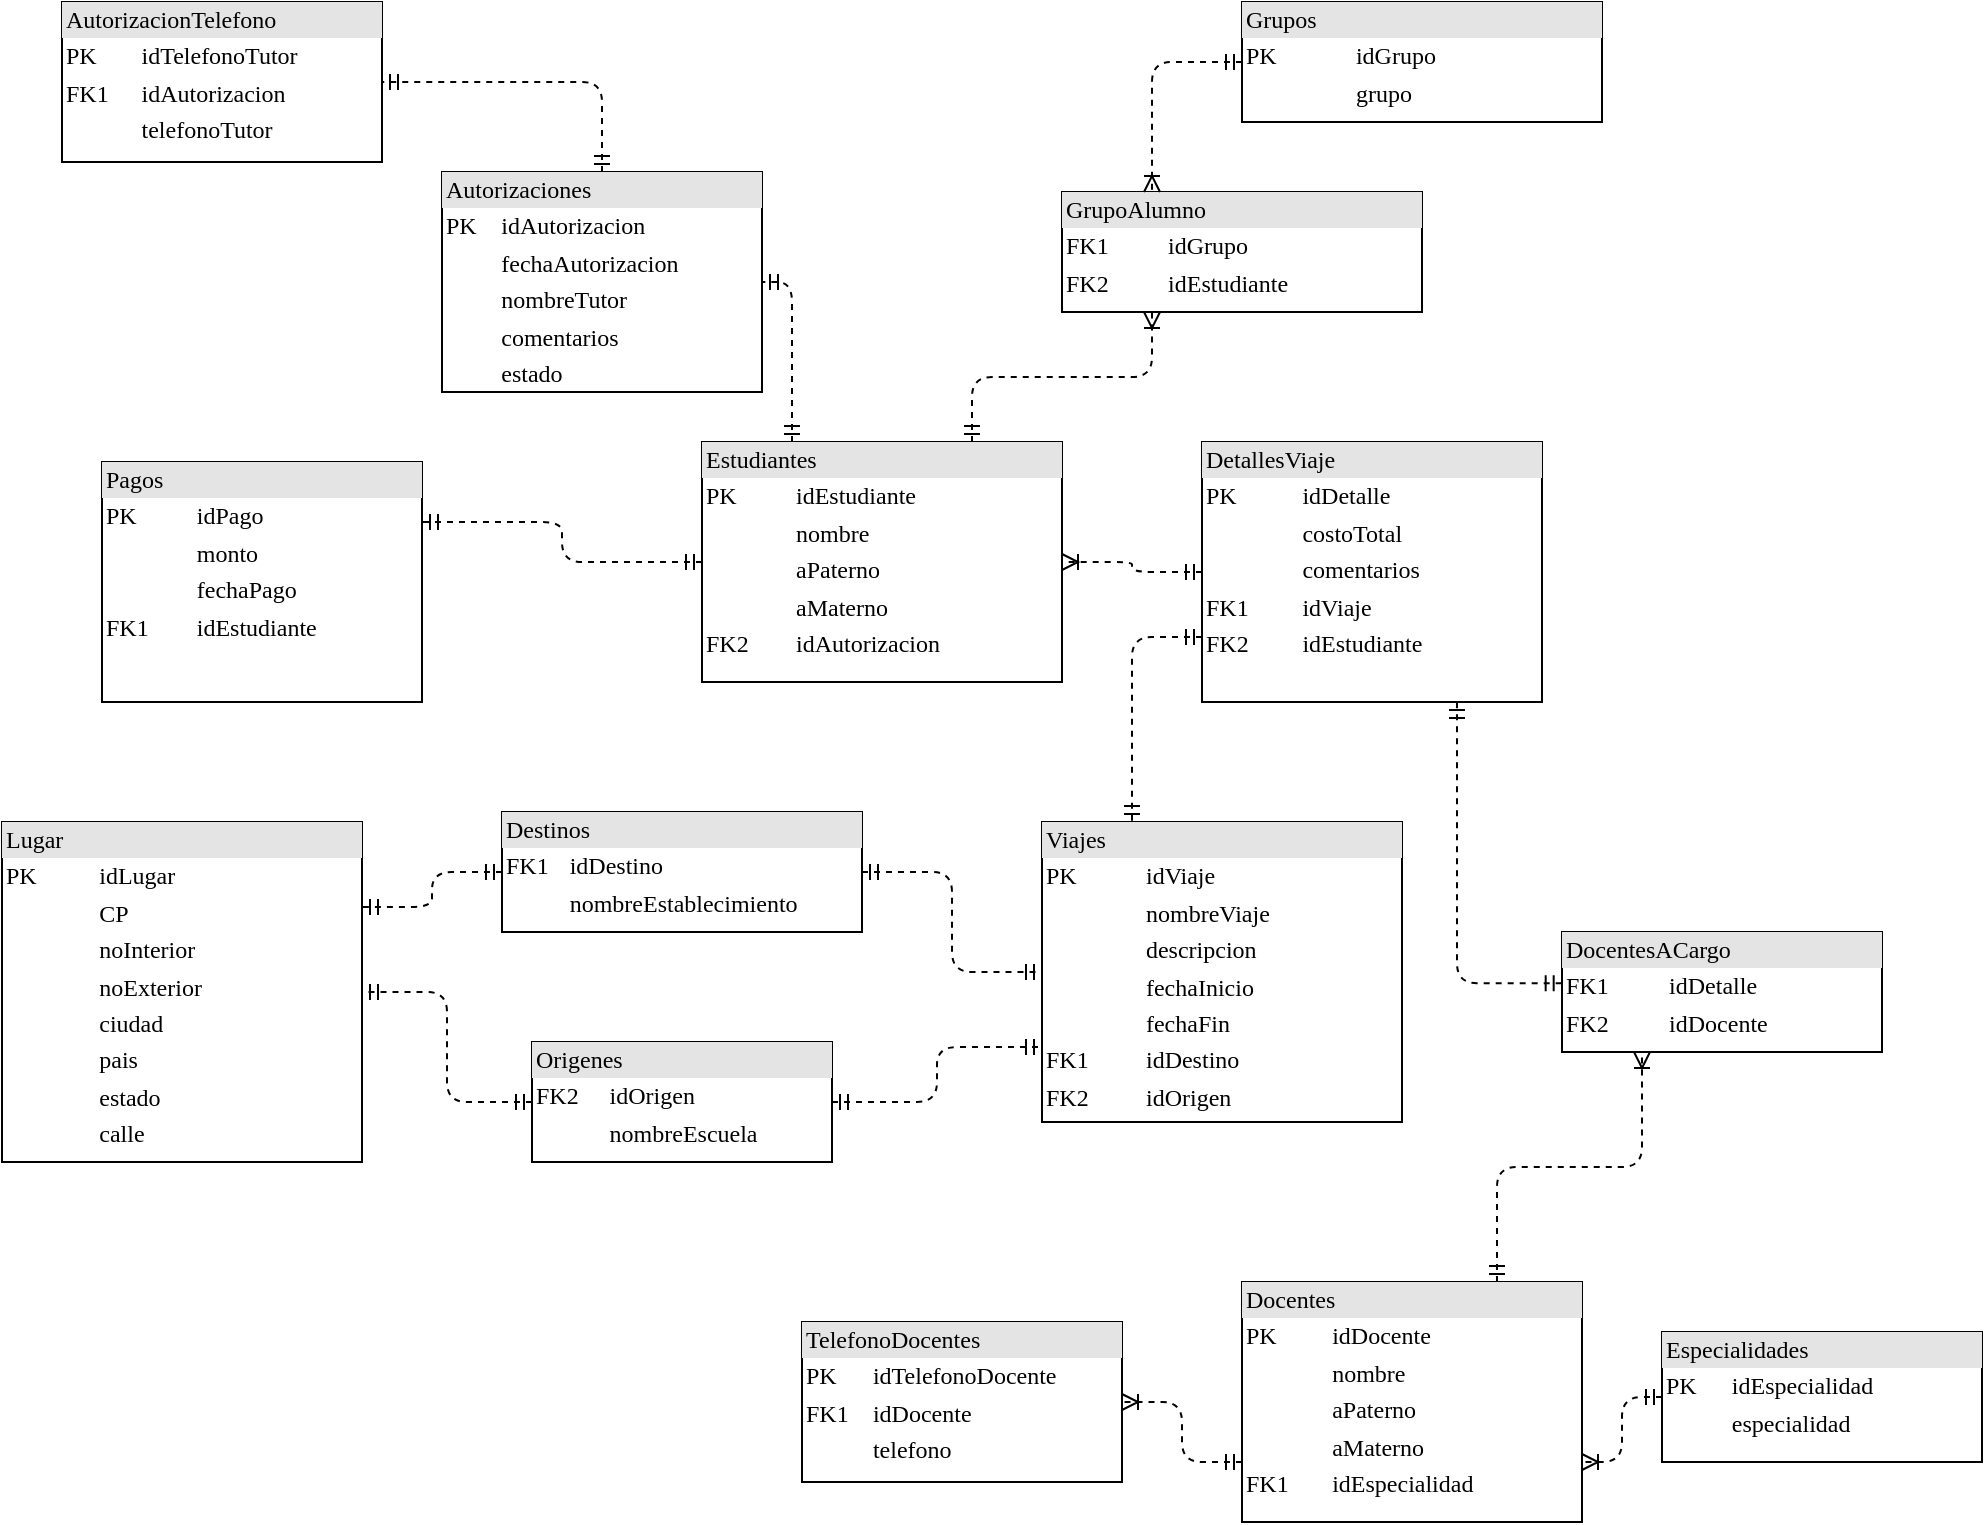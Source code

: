<mxfile version="27.0.9">
  <diagram name="Page-1" id="2ca16b54-16f6-2749-3443-fa8db7711227">
    <mxGraphModel dx="1426" dy="889" grid="1" gridSize="10" guides="1" tooltips="1" connect="1" arrows="1" fold="1" page="1" pageScale="1" pageWidth="1100" pageHeight="850" background="none" math="0" shadow="0">
      <root>
        <mxCell id="0" />
        <mxCell id="1" parent="0" />
        <mxCell id="2ed32ef02a7f4228-20" style="edgeStyle=orthogonalEdgeStyle;html=1;dashed=1;labelBackgroundColor=none;startArrow=ERmandOne;endArrow=ERoneToMany;fontFamily=Verdana;fontSize=12;align=left;exitX=0.75;exitY=0;exitDx=0;exitDy=0;entryX=0.25;entryY=1;entryDx=0;entryDy=0;" parent="1" source="2ed32ef02a7f4228-11" target="AjMwdZ3VQ4zlIAga7tvS-1" edge="1">
          <mxGeometry relative="1" as="geometry">
            <mxPoint x="230" y="165" as="sourcePoint" />
            <mxPoint x="480" y="85" as="targetPoint" />
          </mxGeometry>
        </mxCell>
        <mxCell id="2ed32ef02a7f4228-11" value="&lt;div style=&quot;box-sizing:border-box;width:100%;background:#e4e4e4;padding:2px;&quot;&gt;Estudiantes&lt;/div&gt;&lt;table style=&quot;width:100%;font-size:1em;&quot; cellpadding=&quot;2&quot; cellspacing=&quot;0&quot;&gt;&lt;tbody&gt;&lt;tr&gt;&lt;td&gt;PK&lt;/td&gt;&lt;td&gt;idEstudiante&lt;/td&gt;&lt;/tr&gt;&lt;tr&gt;&lt;td&gt;&lt;/td&gt;&lt;td&gt;nombre&lt;/td&gt;&lt;/tr&gt;&lt;tr&gt;&lt;td&gt;&lt;br&gt;&lt;/td&gt;&lt;td&gt;aPaterno&lt;/td&gt;&lt;/tr&gt;&lt;tr&gt;&lt;td&gt;&lt;br&gt;&lt;/td&gt;&lt;td&gt;aMaterno&lt;/td&gt;&lt;/tr&gt;&lt;tr&gt;&lt;td&gt;FK2&lt;/td&gt;&lt;td&gt;idAutorizacion&lt;/td&gt;&lt;/tr&gt;&lt;/tbody&gt;&lt;/table&gt;" style="verticalAlign=top;align=left;overflow=fill;html=1;rounded=0;shadow=0;comic=0;labelBackgroundColor=none;strokeWidth=1;fontFamily=Verdana;fontSize=12" parent="1" vertex="1">
          <mxGeometry x="400" y="265" width="180" height="120" as="geometry" />
        </mxCell>
        <mxCell id="AjMwdZ3VQ4zlIAga7tvS-1" value="&lt;div style=&quot;box-sizing:border-box;width:100%;background:#e4e4e4;padding:2px;&quot;&gt;GrupoAlumno&lt;/div&gt;&lt;table style=&quot;width:100%;font-size:1em;&quot; cellpadding=&quot;2&quot; cellspacing=&quot;0&quot;&gt;&lt;tbody&gt;&lt;tr&gt;&lt;td&gt;FK1&lt;/td&gt;&lt;td&gt;idGrupo&lt;/td&gt;&lt;/tr&gt;&lt;tr&gt;&lt;td&gt;FK2&lt;/td&gt;&lt;td&gt;idEstudiante&lt;/td&gt;&lt;/tr&gt;&lt;/tbody&gt;&lt;/table&gt;" style="verticalAlign=top;align=left;overflow=fill;html=1;rounded=0;shadow=0;comic=0;labelBackgroundColor=none;strokeWidth=1;fontFamily=Verdana;fontSize=12" parent="1" vertex="1">
          <mxGeometry x="580" y="140" width="180" height="60" as="geometry" />
        </mxCell>
        <mxCell id="AjMwdZ3VQ4zlIAga7tvS-2" value="&lt;div style=&quot;box-sizing:border-box;width:100%;background:#e4e4e4;padding:2px;&quot;&gt;Grupos&lt;/div&gt;&lt;table style=&quot;width:100%;font-size:1em;&quot; cellpadding=&quot;2&quot; cellspacing=&quot;0&quot;&gt;&lt;tbody&gt;&lt;tr&gt;&lt;td&gt;PK&lt;/td&gt;&lt;td&gt;idGrupo&lt;/td&gt;&lt;/tr&gt;&lt;tr&gt;&lt;td&gt;&lt;br&gt;&lt;/td&gt;&lt;td&gt;grupo&lt;/td&gt;&lt;/tr&gt;&lt;/tbody&gt;&lt;/table&gt;" style="verticalAlign=top;align=left;overflow=fill;html=1;rounded=0;shadow=0;comic=0;labelBackgroundColor=none;strokeWidth=1;fontFamily=Verdana;fontSize=12" parent="1" vertex="1">
          <mxGeometry x="670" y="45" width="180" height="60" as="geometry" />
        </mxCell>
        <mxCell id="AjMwdZ3VQ4zlIAga7tvS-3" style="edgeStyle=orthogonalEdgeStyle;html=1;dashed=1;labelBackgroundColor=none;startArrow=ERmandOne;endArrow=ERoneToMany;fontFamily=Verdana;fontSize=12;align=left;exitX=0;exitY=0.5;exitDx=0;exitDy=0;entryX=0.25;entryY=0;entryDx=0;entryDy=0;" parent="1" source="AjMwdZ3VQ4zlIAga7tvS-2" target="AjMwdZ3VQ4zlIAga7tvS-1" edge="1">
          <mxGeometry relative="1" as="geometry">
            <mxPoint x="280" y="274" as="sourcePoint" />
            <mxPoint x="220" y="255" as="targetPoint" />
          </mxGeometry>
        </mxCell>
        <mxCell id="AjMwdZ3VQ4zlIAga7tvS-4" style="edgeStyle=orthogonalEdgeStyle;html=1;dashed=1;labelBackgroundColor=none;startArrow=ERmandOne;endArrow=ERmandOne;fontFamily=Verdana;fontSize=12;align=left;exitX=0.25;exitY=0;exitDx=0;exitDy=0;entryX=1;entryY=0.5;entryDx=0;entryDy=0;endFill=0;" parent="1" source="2ed32ef02a7f4228-11" target="AjMwdZ3VQ4zlIAga7tvS-5" edge="1">
          <mxGeometry relative="1" as="geometry">
            <mxPoint x="510" y="205" as="sourcePoint" />
            <mxPoint x="450" y="216" as="targetPoint" />
          </mxGeometry>
        </mxCell>
        <mxCell id="AjMwdZ3VQ4zlIAga7tvS-5" value="&lt;div style=&quot;box-sizing:border-box;width:100%;background:#e4e4e4;padding:2px;&quot;&gt;Autorizaciones&lt;/div&gt;&lt;table style=&quot;width:100%;font-size:1em;&quot; cellpadding=&quot;2&quot; cellspacing=&quot;0&quot;&gt;&lt;tbody&gt;&lt;tr&gt;&lt;td&gt;PK&lt;/td&gt;&lt;td&gt;idAutorizacion&lt;/td&gt;&lt;/tr&gt;&lt;tr&gt;&lt;td&gt;&lt;/td&gt;&lt;td&gt;fechaAutorizacion&lt;/td&gt;&lt;/tr&gt;&lt;tr&gt;&lt;td&gt;&lt;br&gt;&lt;/td&gt;&lt;td&gt;nombreTutor&lt;/td&gt;&lt;/tr&gt;&lt;tr&gt;&lt;td&gt;&lt;br&gt;&lt;/td&gt;&lt;td&gt;comentarios&lt;/td&gt;&lt;/tr&gt;&lt;tr&gt;&lt;td&gt;&lt;br&gt;&lt;/td&gt;&lt;td&gt;estado&lt;/td&gt;&lt;/tr&gt;&lt;/tbody&gt;&lt;/table&gt;" style="verticalAlign=top;align=left;overflow=fill;html=1;rounded=0;shadow=0;comic=0;labelBackgroundColor=none;strokeWidth=1;fontFamily=Verdana;fontSize=12" parent="1" vertex="1">
          <mxGeometry x="270" y="130" width="160" height="110" as="geometry" />
        </mxCell>
        <mxCell id="AjMwdZ3VQ4zlIAga7tvS-6" value="&lt;div style=&quot;box-sizing:border-box;width:100%;background:#e4e4e4;padding:2px;&quot;&gt;AutorizacionTelefono&lt;/div&gt;&lt;table style=&quot;width:100%;font-size:1em;&quot; cellpadding=&quot;2&quot; cellspacing=&quot;0&quot;&gt;&lt;tbody&gt;&lt;tr&gt;&lt;td&gt;PK&lt;/td&gt;&lt;td&gt;idTelefonoTutor&lt;/td&gt;&lt;/tr&gt;&lt;tr&gt;&lt;td&gt;FK1&lt;/td&gt;&lt;td&gt;idAutorizacion&lt;/td&gt;&lt;/tr&gt;&lt;tr&gt;&lt;td&gt;&lt;br&gt;&lt;/td&gt;&lt;td&gt;telefonoTutor&lt;/td&gt;&lt;/tr&gt;&lt;/tbody&gt;&lt;/table&gt;" style="verticalAlign=top;align=left;overflow=fill;html=1;rounded=0;shadow=0;comic=0;labelBackgroundColor=none;strokeWidth=1;fontFamily=Verdana;fontSize=12" parent="1" vertex="1">
          <mxGeometry x="80" y="45" width="160" height="80" as="geometry" />
        </mxCell>
        <mxCell id="AjMwdZ3VQ4zlIAga7tvS-7" style="edgeStyle=orthogonalEdgeStyle;html=1;dashed=1;labelBackgroundColor=none;startArrow=ERmandOne;endArrow=ERmandOne;fontFamily=Verdana;fontSize=12;align=left;exitX=0.5;exitY=0;exitDx=0;exitDy=0;entryX=1;entryY=0.5;entryDx=0;entryDy=0;endFill=0;" parent="1" source="AjMwdZ3VQ4zlIAga7tvS-5" target="AjMwdZ3VQ4zlIAga7tvS-6" edge="1">
          <mxGeometry relative="1" as="geometry">
            <mxPoint x="309" y="183" as="sourcePoint" />
            <mxPoint x="250" y="207" as="targetPoint" />
          </mxGeometry>
        </mxCell>
        <mxCell id="AjMwdZ3VQ4zlIAga7tvS-8" value="&lt;div style=&quot;box-sizing:border-box;width:100%;background:#e4e4e4;padding:2px;&quot;&gt;DetallesViaje&lt;/div&gt;&lt;table style=&quot;width:100%;font-size:1em;&quot; cellpadding=&quot;2&quot; cellspacing=&quot;0&quot;&gt;&lt;tbody&gt;&lt;tr&gt;&lt;td&gt;PK&lt;/td&gt;&lt;td&gt;idDetalle&lt;/td&gt;&lt;/tr&gt;&lt;tr&gt;&lt;td&gt;&lt;br&gt;&lt;/td&gt;&lt;td&gt;costoTotal&lt;/td&gt;&lt;/tr&gt;&lt;tr&gt;&lt;td&gt;&lt;br&gt;&lt;/td&gt;&lt;td&gt;comentarios&lt;/td&gt;&lt;/tr&gt;&lt;tr&gt;&lt;td&gt;FK1&lt;/td&gt;&lt;td&gt;idViaje&lt;/td&gt;&lt;/tr&gt;&lt;tr&gt;&lt;td&gt;FK2&lt;/td&gt;&lt;td&gt;idEstudiante&lt;/td&gt;&lt;/tr&gt;&lt;/tbody&gt;&lt;/table&gt;" style="verticalAlign=top;align=left;overflow=fill;html=1;rounded=0;shadow=0;comic=0;labelBackgroundColor=none;strokeWidth=1;fontFamily=Verdana;fontSize=12" parent="1" vertex="1">
          <mxGeometry x="650" y="265" width="170" height="130" as="geometry" />
        </mxCell>
        <mxCell id="AjMwdZ3VQ4zlIAga7tvS-9" value="&lt;div style=&quot;box-sizing:border-box;width:100%;background:#e4e4e4;padding:2px;&quot;&gt;DocentesACargo&lt;/div&gt;&lt;table style=&quot;width:100%;font-size:1em;&quot; cellpadding=&quot;2&quot; cellspacing=&quot;0&quot;&gt;&lt;tbody&gt;&lt;tr&gt;&lt;td&gt;FK1&lt;/td&gt;&lt;td&gt;idDetalle&lt;/td&gt;&lt;/tr&gt;&lt;tr&gt;&lt;td&gt;FK2&lt;/td&gt;&lt;td&gt;idDocente&lt;/td&gt;&lt;/tr&gt;&lt;/tbody&gt;&lt;/table&gt;" style="verticalAlign=top;align=left;overflow=fill;html=1;rounded=0;shadow=0;comic=0;labelBackgroundColor=none;strokeWidth=1;fontFamily=Verdana;fontSize=12" parent="1" vertex="1">
          <mxGeometry x="830" y="510" width="160" height="60" as="geometry" />
        </mxCell>
        <mxCell id="AjMwdZ3VQ4zlIAga7tvS-10" value="&lt;div style=&quot;box-sizing:border-box;width:100%;background:#e4e4e4;padding:2px;&quot;&gt;Docentes&lt;/div&gt;&lt;table style=&quot;width:100%;font-size:1em;&quot; cellpadding=&quot;2&quot; cellspacing=&quot;0&quot;&gt;&lt;tbody&gt;&lt;tr&gt;&lt;td&gt;PK&lt;/td&gt;&lt;td&gt;idDocente&lt;/td&gt;&lt;/tr&gt;&lt;tr&gt;&lt;td&gt;&lt;/td&gt;&lt;td&gt;nombre&lt;/td&gt;&lt;/tr&gt;&lt;tr&gt;&lt;td&gt;&lt;br&gt;&lt;/td&gt;&lt;td&gt;aPaterno&lt;/td&gt;&lt;/tr&gt;&lt;tr&gt;&lt;td&gt;&lt;br&gt;&lt;/td&gt;&lt;td&gt;aMaterno&lt;/td&gt;&lt;/tr&gt;&lt;tr&gt;&lt;td&gt;FK1&lt;/td&gt;&lt;td&gt;idEspecialidad&lt;/td&gt;&lt;/tr&gt;&lt;/tbody&gt;&lt;/table&gt;" style="verticalAlign=top;align=left;overflow=fill;html=1;rounded=0;shadow=0;comic=0;labelBackgroundColor=none;strokeWidth=1;fontFamily=Verdana;fontSize=12" parent="1" vertex="1">
          <mxGeometry x="670" y="685" width="170" height="120" as="geometry" />
        </mxCell>
        <mxCell id="AjMwdZ3VQ4zlIAga7tvS-11" value="&lt;div style=&quot;box-sizing:border-box;width:100%;background:#e4e4e4;padding:2px;&quot;&gt;TelefonoDocentes&lt;/div&gt;&lt;table style=&quot;width:100%;font-size:1em;&quot; cellpadding=&quot;2&quot; cellspacing=&quot;0&quot;&gt;&lt;tbody&gt;&lt;tr&gt;&lt;td&gt;PK&lt;/td&gt;&lt;td&gt;idTelefonoDocente&lt;/td&gt;&lt;/tr&gt;&lt;tr&gt;&lt;td&gt;FK1&lt;/td&gt;&lt;td&gt;idDocente&lt;/td&gt;&lt;/tr&gt;&lt;tr&gt;&lt;td&gt;&lt;br&gt;&lt;/td&gt;&lt;td&gt;telefono&lt;/td&gt;&lt;/tr&gt;&lt;/tbody&gt;&lt;/table&gt;" style="verticalAlign=top;align=left;overflow=fill;html=1;rounded=0;shadow=0;comic=0;labelBackgroundColor=none;strokeWidth=1;fontFamily=Verdana;fontSize=12" parent="1" vertex="1">
          <mxGeometry x="450" y="705" width="160" height="80" as="geometry" />
        </mxCell>
        <mxCell id="AjMwdZ3VQ4zlIAga7tvS-12" style="edgeStyle=orthogonalEdgeStyle;html=1;dashed=1;labelBackgroundColor=none;startArrow=ERmandOne;endArrow=ERoneToMany;fontFamily=Verdana;fontSize=12;align=left;exitX=0;exitY=0.75;exitDx=0;exitDy=0;entryX=1;entryY=0.5;entryDx=0;entryDy=0;endFill=0;startFill=0;" parent="1" source="AjMwdZ3VQ4zlIAga7tvS-10" target="AjMwdZ3VQ4zlIAga7tvS-11" edge="1">
          <mxGeometry relative="1" as="geometry">
            <mxPoint x="769" y="665" as="sourcePoint" />
            <mxPoint x="720" y="689" as="targetPoint" />
          </mxGeometry>
        </mxCell>
        <mxCell id="AjMwdZ3VQ4zlIAga7tvS-13" style="edgeStyle=orthogonalEdgeStyle;html=1;dashed=1;labelBackgroundColor=none;startArrow=ERmandOne;endArrow=ERmandOne;fontFamily=Verdana;fontSize=12;align=left;exitX=-0.001;exitY=0.427;exitDx=0;exitDy=0;exitPerimeter=0;entryX=0.75;entryY=1;entryDx=0;entryDy=0;endFill=0;" parent="1" source="AjMwdZ3VQ4zlIAga7tvS-9" target="AjMwdZ3VQ4zlIAga7tvS-8" edge="1">
          <mxGeometry relative="1" as="geometry">
            <mxPoint x="714" y="200" as="sourcePoint" />
            <mxPoint x="665" y="224" as="targetPoint" />
          </mxGeometry>
        </mxCell>
        <mxCell id="AjMwdZ3VQ4zlIAga7tvS-14" style="edgeStyle=orthogonalEdgeStyle;html=1;dashed=1;labelBackgroundColor=none;startArrow=ERmandOne;endArrow=ERoneToMany;fontFamily=Verdana;fontSize=12;align=left;exitX=0.75;exitY=0;exitDx=0;exitDy=0;entryX=0.25;entryY=1;entryDx=0;entryDy=0;endFill=0;startFill=0;" parent="1" source="AjMwdZ3VQ4zlIAga7tvS-10" target="AjMwdZ3VQ4zlIAga7tvS-9" edge="1">
          <mxGeometry relative="1" as="geometry">
            <mxPoint x="730" y="366" as="sourcePoint" />
            <mxPoint x="730" y="235" as="targetPoint" />
          </mxGeometry>
        </mxCell>
        <mxCell id="AjMwdZ3VQ4zlIAga7tvS-15" value="&lt;div style=&quot;box-sizing:border-box;width:100%;background:#e4e4e4;padding:2px;&quot;&gt;Especialidades&lt;/div&gt;&lt;table style=&quot;width:100%;font-size:1em;&quot; cellpadding=&quot;2&quot; cellspacing=&quot;0&quot;&gt;&lt;tbody&gt;&lt;tr&gt;&lt;td&gt;PK&lt;/td&gt;&lt;td&gt;idEspecialidad&lt;/td&gt;&lt;/tr&gt;&lt;tr&gt;&lt;td&gt;&lt;br&gt;&lt;/td&gt;&lt;td&gt;especialidad&lt;/td&gt;&lt;/tr&gt;&lt;/tbody&gt;&lt;/table&gt;" style="verticalAlign=top;align=left;overflow=fill;html=1;rounded=0;shadow=0;comic=0;labelBackgroundColor=none;strokeWidth=1;fontFamily=Verdana;fontSize=12" parent="1" vertex="1">
          <mxGeometry x="880" y="710" width="160" height="65" as="geometry" />
        </mxCell>
        <mxCell id="AjMwdZ3VQ4zlIAga7tvS-16" style="edgeStyle=orthogonalEdgeStyle;html=1;dashed=1;labelBackgroundColor=none;startArrow=ERmandOne;endArrow=ERoneToMany;fontFamily=Verdana;fontSize=12;align=left;exitX=0;exitY=0.5;exitDx=0;exitDy=0;entryX=1;entryY=0.75;entryDx=0;entryDy=0;endFill=0;startFill=0;" parent="1" source="AjMwdZ3VQ4zlIAga7tvS-15" target="AjMwdZ3VQ4zlIAga7tvS-10" edge="1">
          <mxGeometry relative="1" as="geometry">
            <mxPoint x="800" y="846" as="sourcePoint" />
            <mxPoint x="770" y="725" as="targetPoint" />
          </mxGeometry>
        </mxCell>
        <mxCell id="AjMwdZ3VQ4zlIAga7tvS-17" style="edgeStyle=orthogonalEdgeStyle;html=1;dashed=1;labelBackgroundColor=none;startArrow=ERmandOne;endArrow=ERoneToMany;fontFamily=Verdana;fontSize=12;align=left;exitX=0;exitY=0.5;exitDx=0;exitDy=0;entryX=1;entryY=0.5;entryDx=0;entryDy=0;" parent="1" source="AjMwdZ3VQ4zlIAga7tvS-8" target="2ed32ef02a7f4228-11" edge="1">
          <mxGeometry relative="1" as="geometry">
            <mxPoint x="630" y="407" as="sourcePoint" />
            <mxPoint x="620" y="315" as="targetPoint" />
          </mxGeometry>
        </mxCell>
        <mxCell id="AjMwdZ3VQ4zlIAga7tvS-18" value="&lt;div style=&quot;box-sizing:border-box;width:100%;background:#e4e4e4;padding:2px;&quot;&gt;Viajes&lt;/div&gt;&lt;table style=&quot;width:100%;font-size:1em;&quot; cellpadding=&quot;2&quot; cellspacing=&quot;0&quot;&gt;&lt;tbody&gt;&lt;tr&gt;&lt;td&gt;PK&lt;/td&gt;&lt;td&gt;idViaje&lt;/td&gt;&lt;/tr&gt;&lt;tr&gt;&lt;td&gt;&lt;br&gt;&lt;/td&gt;&lt;td&gt;nombreViaje&lt;/td&gt;&lt;/tr&gt;&lt;tr&gt;&lt;td&gt;&lt;/td&gt;&lt;td&gt;descripcion&lt;/td&gt;&lt;/tr&gt;&lt;tr&gt;&lt;td&gt;&lt;br&gt;&lt;/td&gt;&lt;td&gt;fechaInicio&lt;/td&gt;&lt;/tr&gt;&lt;tr&gt;&lt;td&gt;&lt;br&gt;&lt;/td&gt;&lt;td&gt;fechaFin&lt;/td&gt;&lt;/tr&gt;&lt;tr&gt;&lt;td&gt;FK1&lt;/td&gt;&lt;td&gt;idDestino&lt;/td&gt;&lt;/tr&gt;&lt;tr&gt;&lt;td&gt;FK2&lt;/td&gt;&lt;td&gt;idOrigen&lt;/td&gt;&lt;/tr&gt;&lt;/tbody&gt;&lt;/table&gt;" style="verticalAlign=top;align=left;overflow=fill;html=1;rounded=0;shadow=0;comic=0;labelBackgroundColor=none;strokeWidth=1;fontFamily=Verdana;fontSize=12" parent="1" vertex="1">
          <mxGeometry x="570" y="455" width="180" height="150" as="geometry" />
        </mxCell>
        <mxCell id="AjMwdZ3VQ4zlIAga7tvS-19" style="edgeStyle=orthogonalEdgeStyle;html=1;dashed=1;labelBackgroundColor=none;startArrow=ERmandOne;endArrow=ERmandOne;fontFamily=Verdana;fontSize=12;align=left;exitX=0;exitY=0.75;exitDx=0;exitDy=0;entryX=0.25;entryY=0;entryDx=0;entryDy=0;endFill=0;startFill=0;" parent="1" source="AjMwdZ3VQ4zlIAga7tvS-8" target="AjMwdZ3VQ4zlIAga7tvS-18" edge="1">
          <mxGeometry relative="1" as="geometry">
            <mxPoint x="610" y="340" as="sourcePoint" />
            <mxPoint x="583" y="474" as="targetPoint" />
          </mxGeometry>
        </mxCell>
        <mxCell id="AjMwdZ3VQ4zlIAga7tvS-20" value="&lt;div style=&quot;box-sizing:border-box;width:100%;background:#e4e4e4;padding:2px;&quot;&gt;Pagos&lt;/div&gt;&lt;table style=&quot;width:100%;font-size:1em;&quot; cellpadding=&quot;2&quot; cellspacing=&quot;0&quot;&gt;&lt;tbody&gt;&lt;tr&gt;&lt;td&gt;PK&lt;/td&gt;&lt;td&gt;idPago&lt;/td&gt;&lt;/tr&gt;&lt;tr&gt;&lt;td&gt;&lt;br&gt;&lt;/td&gt;&lt;td&gt;monto&lt;/td&gt;&lt;/tr&gt;&lt;tr&gt;&lt;td&gt;&lt;br&gt;&lt;/td&gt;&lt;td&gt;fechaPago&lt;/td&gt;&lt;/tr&gt;&lt;tr&gt;&lt;td&gt;FK1&lt;/td&gt;&lt;td&gt;idEstudiante&lt;/td&gt;&lt;/tr&gt;&lt;/tbody&gt;&lt;/table&gt;" style="verticalAlign=top;align=left;overflow=fill;html=1;rounded=0;shadow=0;comic=0;labelBackgroundColor=none;strokeWidth=1;fontFamily=Verdana;fontSize=12" parent="1" vertex="1">
          <mxGeometry x="100" y="275" width="160" height="120" as="geometry" />
        </mxCell>
        <mxCell id="AjMwdZ3VQ4zlIAga7tvS-21" style="edgeStyle=orthogonalEdgeStyle;html=1;dashed=1;labelBackgroundColor=none;startArrow=ERmandOne;endArrow=ERmandOne;fontFamily=Verdana;fontSize=12;align=left;exitX=0;exitY=0.5;exitDx=0;exitDy=0;entryX=1;entryY=0.25;entryDx=0;entryDy=0;endFill=0;" parent="1" source="2ed32ef02a7f4228-11" target="AjMwdZ3VQ4zlIAga7tvS-20" edge="1">
          <mxGeometry relative="1" as="geometry">
            <mxPoint x="440" y="385" as="sourcePoint" />
            <mxPoint x="350" y="285" as="targetPoint" />
          </mxGeometry>
        </mxCell>
        <mxCell id="AjMwdZ3VQ4zlIAga7tvS-22" value="&lt;div style=&quot;box-sizing:border-box;width:100%;background:#e4e4e4;padding:2px;&quot;&gt;Lugar&lt;/div&gt;&lt;table style=&quot;width:100%;font-size:1em;&quot; cellpadding=&quot;2&quot; cellspacing=&quot;0&quot;&gt;&lt;tbody&gt;&lt;tr&gt;&lt;td&gt;PK&lt;/td&gt;&lt;td&gt;idLugar&lt;/td&gt;&lt;/tr&gt;&lt;tr&gt;&lt;td&gt;&lt;br&gt;&lt;/td&gt;&lt;td&gt;CP&lt;/td&gt;&lt;/tr&gt;&lt;tr&gt;&lt;td&gt;&lt;/td&gt;&lt;td&gt;noInterior&lt;/td&gt;&lt;/tr&gt;&lt;tr&gt;&lt;td&gt;&lt;br&gt;&lt;/td&gt;&lt;td&gt;noExterior&lt;/td&gt;&lt;/tr&gt;&lt;tr&gt;&lt;td&gt;&lt;br&gt;&lt;/td&gt;&lt;td&gt;ciudad&lt;/td&gt;&lt;/tr&gt;&lt;tr&gt;&lt;td&gt;&lt;br&gt;&lt;/td&gt;&lt;td&gt;pais&lt;/td&gt;&lt;/tr&gt;&lt;tr&gt;&lt;td&gt;&lt;br&gt;&lt;/td&gt;&lt;td&gt;estado&lt;/td&gt;&lt;/tr&gt;&lt;tr&gt;&lt;td&gt;&lt;br&gt;&lt;/td&gt;&lt;td&gt;calle&lt;/td&gt;&lt;/tr&gt;&lt;/tbody&gt;&lt;/table&gt;" style="verticalAlign=top;align=left;overflow=fill;html=1;rounded=0;shadow=0;comic=0;labelBackgroundColor=none;strokeWidth=1;fontFamily=Verdana;fontSize=12" parent="1" vertex="1">
          <mxGeometry x="50" y="455" width="180" height="170" as="geometry" />
        </mxCell>
        <mxCell id="AjMwdZ3VQ4zlIAga7tvS-23" value="&lt;div style=&quot;box-sizing:border-box;width:100%;background:#e4e4e4;padding:2px;&quot;&gt;Destinos&lt;/div&gt;&lt;table style=&quot;width:100%;font-size:1em;&quot; cellpadding=&quot;2&quot; cellspacing=&quot;0&quot;&gt;&lt;tbody&gt;&lt;tr&gt;&lt;td&gt;FK1&lt;/td&gt;&lt;td&gt;idDestino&lt;/td&gt;&lt;/tr&gt;&lt;tr&gt;&lt;td&gt;&lt;br&gt;&lt;/td&gt;&lt;td&gt;nombreEstablecimiento&lt;/td&gt;&lt;/tr&gt;&lt;/tbody&gt;&lt;/table&gt;" style="verticalAlign=top;align=left;overflow=fill;html=1;rounded=0;shadow=0;comic=0;labelBackgroundColor=none;strokeWidth=1;fontFamily=Verdana;fontSize=12" parent="1" vertex="1">
          <mxGeometry x="300" y="450" width="180" height="60" as="geometry" />
        </mxCell>
        <mxCell id="AjMwdZ3VQ4zlIAga7tvS-24" value="&lt;div style=&quot;box-sizing:border-box;width:100%;background:#e4e4e4;padding:2px;&quot;&gt;Origenes&lt;/div&gt;&lt;table style=&quot;width:100%;font-size:1em;&quot; cellpadding=&quot;2&quot; cellspacing=&quot;0&quot;&gt;&lt;tbody&gt;&lt;tr&gt;&lt;td&gt;FK2&lt;/td&gt;&lt;td&gt;idOrigen&lt;/td&gt;&lt;/tr&gt;&lt;tr&gt;&lt;td&gt;&lt;br&gt;&lt;/td&gt;&lt;td&gt;nombreEscuela&lt;/td&gt;&lt;/tr&gt;&lt;/tbody&gt;&lt;/table&gt;" style="verticalAlign=top;align=left;overflow=fill;html=1;rounded=0;shadow=0;comic=0;labelBackgroundColor=none;strokeWidth=1;fontFamily=Verdana;fontSize=12" parent="1" vertex="1">
          <mxGeometry x="315" y="565" width="150" height="60" as="geometry" />
        </mxCell>
        <mxCell id="AjMwdZ3VQ4zlIAga7tvS-25" style="edgeStyle=orthogonalEdgeStyle;html=1;dashed=1;labelBackgroundColor=none;startArrow=ERmandOne;endArrow=ERmandOne;fontFamily=Verdana;fontSize=12;align=left;exitX=0;exitY=0.5;exitDx=0;exitDy=0;entryX=1;entryY=0.25;entryDx=0;entryDy=0;endFill=0;" parent="1" source="AjMwdZ3VQ4zlIAga7tvS-23" target="AjMwdZ3VQ4zlIAga7tvS-22" edge="1">
          <mxGeometry relative="1" as="geometry">
            <mxPoint x="450" y="355" as="sourcePoint" />
            <mxPoint x="360" y="365" as="targetPoint" />
          </mxGeometry>
        </mxCell>
        <mxCell id="AjMwdZ3VQ4zlIAga7tvS-26" style="edgeStyle=orthogonalEdgeStyle;html=1;dashed=1;labelBackgroundColor=none;startArrow=ERmandOne;endArrow=ERmandOne;fontFamily=Verdana;fontSize=12;align=left;exitX=0;exitY=0.5;exitDx=0;exitDy=0;entryX=1;entryY=0.5;entryDx=0;entryDy=0;endFill=0;" parent="1" source="AjMwdZ3VQ4zlIAga7tvS-24" target="AjMwdZ3VQ4zlIAga7tvS-22" edge="1">
          <mxGeometry relative="1" as="geometry">
            <mxPoint x="370" y="455" as="sourcePoint" />
            <mxPoint x="310" y="473" as="targetPoint" />
          </mxGeometry>
        </mxCell>
        <mxCell id="AjMwdZ3VQ4zlIAga7tvS-27" style="edgeStyle=orthogonalEdgeStyle;html=1;dashed=1;labelBackgroundColor=none;startArrow=ERmandOne;endArrow=ERmandOne;fontFamily=Verdana;fontSize=12;align=left;exitX=1;exitY=0.5;exitDx=0;exitDy=0;entryX=0;entryY=0.5;entryDx=0;entryDy=0;endFill=0;" parent="1" source="AjMwdZ3VQ4zlIAga7tvS-23" target="AjMwdZ3VQ4zlIAga7tvS-18" edge="1">
          <mxGeometry relative="1" as="geometry">
            <mxPoint x="645" y="420" as="sourcePoint" />
            <mxPoint x="610" y="517" as="targetPoint" />
          </mxGeometry>
        </mxCell>
        <mxCell id="AjMwdZ3VQ4zlIAga7tvS-28" style="edgeStyle=orthogonalEdgeStyle;html=1;dashed=1;labelBackgroundColor=none;startArrow=ERmandOne;endArrow=ERmandOne;fontFamily=Verdana;fontSize=12;align=left;exitX=1;exitY=0.5;exitDx=0;exitDy=0;entryX=0;entryY=0.75;entryDx=0;entryDy=0;endFill=0;" parent="1" source="AjMwdZ3VQ4zlIAga7tvS-24" target="AjMwdZ3VQ4zlIAga7tvS-18" edge="1">
          <mxGeometry relative="1" as="geometry">
            <mxPoint x="560" y="540" as="sourcePoint" />
            <mxPoint x="650" y="590" as="targetPoint" />
          </mxGeometry>
        </mxCell>
      </root>
    </mxGraphModel>
  </diagram>
</mxfile>
